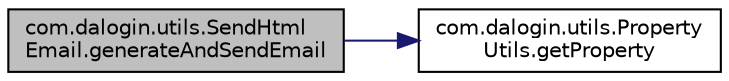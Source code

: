 digraph "com.dalogin.utils.SendHtmlEmail.generateAndSendEmail"
{
  edge [fontname="Helvetica",fontsize="10",labelfontname="Helvetica",labelfontsize="10"];
  node [fontname="Helvetica",fontsize="10",shape=record];
  rankdir="LR";
  Node0 [label="com.dalogin.utils.SendHtml\lEmail.generateAndSendEmail",height=0.2,width=0.4,color="black", fillcolor="grey75", style="filled", fontcolor="black"];
  Node0 -> Node1 [color="midnightblue",fontsize="10",style="solid",fontname="Helvetica"];
  Node1 [label="com.dalogin.utils.Property\lUtils.getProperty",height=0.2,width=0.4,color="black", fillcolor="white", style="filled",URL="$classcom_1_1dalogin_1_1utils_1_1_property_utils.html#a84b9c87c791aade10ba6fc9effc1bc43"];
}
